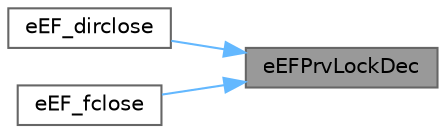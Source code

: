 digraph "eEFPrvLockDec"
{
 // LATEX_PDF_SIZE
  bgcolor="transparent";
  edge [fontname=Helvetica,fontsize=10,labelfontname=Helvetica,labelfontsize=10];
  node [fontname=Helvetica,fontsize=10,shape=box,height=0.2,width=0.4];
  rankdir="RL";
  Node1 [id="Node000001",label="eEFPrvLockDec",height=0.2,width=0.4,color="gray40", fillcolor="grey60", style="filled", fontcolor="black",tooltip="Decrement object open counter."];
  Node1 -> Node2 [id="edge1_Node000001_Node000002",dir="back",color="steelblue1",style="solid",tooltip=" "];
  Node2 [id="Node000002",label="eEF_dirclose",height=0.2,width=0.4,color="grey40", fillcolor="white", style="filled",URL="$ef__dirclose_8c.html#a6ff8e0c3d90b8d68b8a37bf802462334",tooltip="Close Directory."];
  Node1 -> Node3 [id="edge2_Node000001_Node000003",dir="back",color="steelblue1",style="solid",tooltip=" "];
  Node3 [id="Node000003",label="eEF_fclose",height=0.2,width=0.4,color="grey40", fillcolor="white", style="filled",URL="$ef__fclose_8c.html#ab6cfd737473e964d6811f409e01e6d74",tooltip="Close File."];
}
